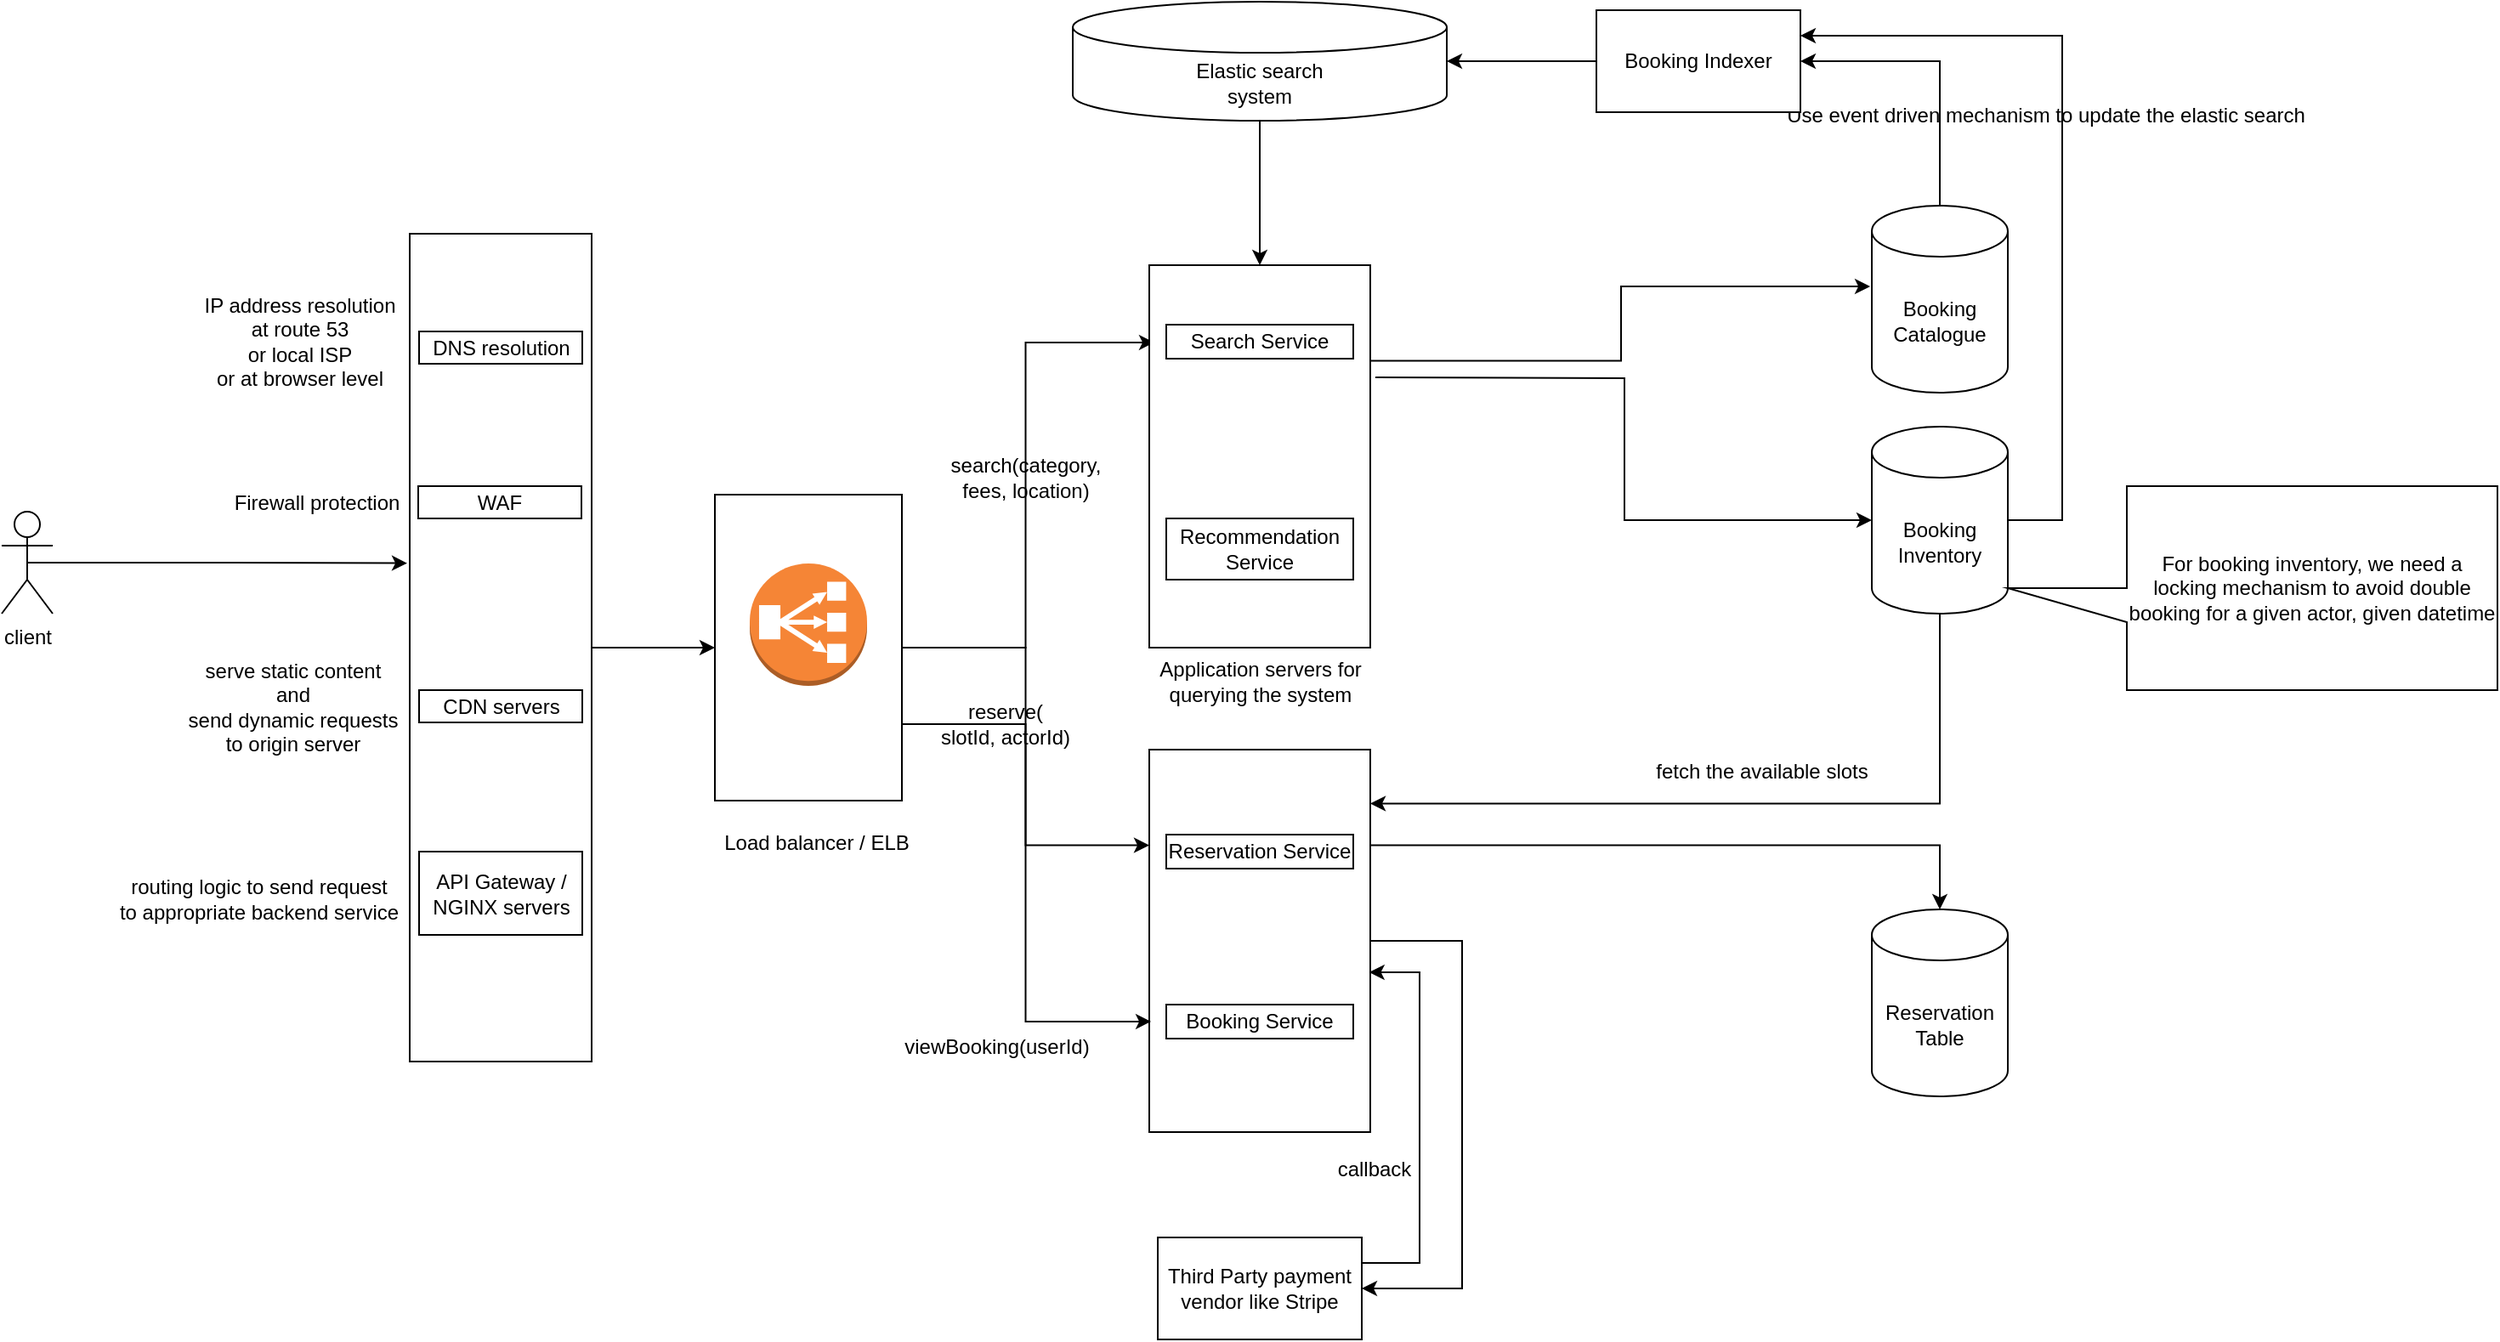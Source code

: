<mxfile version="25.0.3">
  <diagram name="Page-1" id="8aClEWyfX_VV-lluVNKH">
    <mxGraphModel dx="2676" dy="863" grid="1" gridSize="10" guides="1" tooltips="1" connect="1" arrows="1" fold="1" page="1" pageScale="1" pageWidth="827" pageHeight="1169" math="0" shadow="0">
      <root>
        <mxCell id="0" />
        <mxCell id="1" parent="0" />
        <mxCell id="xSLGstXJj4RpFk7l7EjF-11" style="edgeStyle=orthogonalEdgeStyle;rounded=0;orthogonalLoop=1;jettySize=auto;html=1;entryX=0.023;entryY=0.202;entryDx=0;entryDy=0;entryPerimeter=0;" parent="1" source="xSLGstXJj4RpFk7l7EjF-8" target="xSLGstXJj4RpFk7l7EjF-2" edge="1">
          <mxGeometry relative="1" as="geometry">
            <mxPoint x="320" y="210" as="targetPoint" />
          </mxGeometry>
        </mxCell>
        <mxCell id="xSLGstXJj4RpFk7l7EjF-35" style="edgeStyle=orthogonalEdgeStyle;rounded=0;orthogonalLoop=1;jettySize=auto;html=1;exitX=1;exitY=0.75;exitDx=0;exitDy=0;entryX=0;entryY=0.25;entryDx=0;entryDy=0;" parent="1" source="xSLGstXJj4RpFk7l7EjF-8" target="xSLGstXJj4RpFk7l7EjF-27" edge="1">
          <mxGeometry relative="1" as="geometry" />
        </mxCell>
        <mxCell id="xSLGstXJj4RpFk7l7EjF-8" value="" style="rounded=0;whiteSpace=wrap;html=1;" parent="1" vertex="1">
          <mxGeometry x="79.5" y="300" width="110" height="180" as="geometry" />
        </mxCell>
        <mxCell id="MOXymXWrBY1IFA7WFDLt-27" style="edgeStyle=orthogonalEdgeStyle;rounded=0;orthogonalLoop=1;jettySize=auto;html=1;exitX=0.5;exitY=0.5;exitDx=0;exitDy=0;exitPerimeter=0;entryX=-0.014;entryY=0.398;entryDx=0;entryDy=0;entryPerimeter=0;" edge="1" parent="1" source="xSLGstXJj4RpFk7l7EjF-1" target="MOXymXWrBY1IFA7WFDLt-15">
          <mxGeometry relative="1" as="geometry" />
        </mxCell>
        <mxCell id="xSLGstXJj4RpFk7l7EjF-1" value="client" style="shape=umlActor;verticalLabelPosition=bottom;verticalAlign=top;html=1;outlineConnect=0;" parent="1" vertex="1">
          <mxGeometry x="-340" y="310" width="30" height="60" as="geometry" />
        </mxCell>
        <mxCell id="xSLGstXJj4RpFk7l7EjF-2" value="" style="rounded=0;whiteSpace=wrap;html=1;" parent="1" vertex="1">
          <mxGeometry x="335" y="165" width="130" height="225" as="geometry" />
        </mxCell>
        <mxCell id="xSLGstXJj4RpFk7l7EjF-4" value="Search Service" style="rounded=0;whiteSpace=wrap;html=1;" parent="1" vertex="1">
          <mxGeometry x="345" y="200" width="110" height="20" as="geometry" />
        </mxCell>
        <mxCell id="xSLGstXJj4RpFk7l7EjF-5" value="Application servers for&lt;div&gt;querying the system&lt;/div&gt;" style="text;html=1;align=center;verticalAlign=middle;resizable=0;points=[];autosize=1;strokeColor=none;fillColor=none;" parent="1" vertex="1">
          <mxGeometry x="330" y="390" width="140" height="40" as="geometry" />
        </mxCell>
        <mxCell id="xSLGstXJj4RpFk7l7EjF-7" value="" style="outlineConnect=0;dashed=0;verticalLabelPosition=bottom;verticalAlign=top;align=center;html=1;shape=mxgraph.aws3.classic_load_balancer;fillColor=#F58536;gradientColor=none;" parent="1" vertex="1">
          <mxGeometry x="100" y="340.5" width="69" height="72" as="geometry" />
        </mxCell>
        <mxCell id="MOXymXWrBY1IFA7WFDLt-5" style="edgeStyle=orthogonalEdgeStyle;rounded=0;orthogonalLoop=1;jettySize=auto;html=1;entryX=1;entryY=0.5;entryDx=0;entryDy=0;exitX=0.5;exitY=0;exitDx=0;exitDy=0;exitPerimeter=0;" edge="1" parent="1" source="xSLGstXJj4RpFk7l7EjF-12" target="MOXymXWrBY1IFA7WFDLt-3">
          <mxGeometry relative="1" as="geometry" />
        </mxCell>
        <mxCell id="xSLGstXJj4RpFk7l7EjF-12" value="Booking Catalogue" style="shape=cylinder3;whiteSpace=wrap;html=1;boundedLbl=1;backgroundOutline=1;size=15;" parent="1" vertex="1">
          <mxGeometry x="760" y="130" width="80" height="110" as="geometry" />
        </mxCell>
        <mxCell id="MOXymXWrBY1IFA7WFDLt-7" style="edgeStyle=orthogonalEdgeStyle;rounded=0;orthogonalLoop=1;jettySize=auto;html=1;entryX=1;entryY=0.25;entryDx=0;entryDy=0;" edge="1" parent="1" source="xSLGstXJj4RpFk7l7EjF-14" target="MOXymXWrBY1IFA7WFDLt-3">
          <mxGeometry relative="1" as="geometry">
            <Array as="points">
              <mxPoint x="872" y="315" />
              <mxPoint x="872" y="30" />
            </Array>
          </mxGeometry>
        </mxCell>
        <mxCell id="xSLGstXJj4RpFk7l7EjF-14" value="Booking Inventory" style="shape=cylinder3;whiteSpace=wrap;html=1;boundedLbl=1;backgroundOutline=1;size=15;" parent="1" vertex="1">
          <mxGeometry x="760" y="260" width="80" height="110" as="geometry" />
        </mxCell>
        <mxCell id="xSLGstXJj4RpFk7l7EjF-15" value="search(category,&lt;div&gt;fees, location)&lt;/div&gt;" style="text;html=1;align=center;verticalAlign=middle;resizable=0;points=[];autosize=1;strokeColor=none;fillColor=none;" parent="1" vertex="1">
          <mxGeometry x="207" y="270" width="110" height="40" as="geometry" />
        </mxCell>
        <mxCell id="xSLGstXJj4RpFk7l7EjF-18" style="edgeStyle=orthogonalEdgeStyle;rounded=0;orthogonalLoop=1;jettySize=auto;html=1;exitX=1;exitY=0.25;exitDx=0;exitDy=0;entryX=-0.012;entryY=0.432;entryDx=0;entryDy=0;entryPerimeter=0;" parent="1" source="xSLGstXJj4RpFk7l7EjF-2" target="xSLGstXJj4RpFk7l7EjF-12" edge="1">
          <mxGeometry relative="1" as="geometry" />
        </mxCell>
        <mxCell id="xSLGstXJj4RpFk7l7EjF-19" style="edgeStyle=orthogonalEdgeStyle;rounded=0;orthogonalLoop=1;jettySize=auto;html=1;entryX=0;entryY=0.5;entryDx=0;entryDy=0;entryPerimeter=0;" parent="1" target="xSLGstXJj4RpFk7l7EjF-14" edge="1">
          <mxGeometry relative="1" as="geometry">
            <mxPoint x="468" y="231" as="sourcePoint" />
          </mxGeometry>
        </mxCell>
        <mxCell id="xSLGstXJj4RpFk7l7EjF-25" style="edgeStyle=orthogonalEdgeStyle;rounded=0;orthogonalLoop=1;jettySize=auto;html=1;entryX=0.5;entryY=0;entryDx=0;entryDy=0;" parent="1" source="xSLGstXJj4RpFk7l7EjF-20" target="xSLGstXJj4RpFk7l7EjF-2" edge="1">
          <mxGeometry relative="1" as="geometry" />
        </mxCell>
        <mxCell id="xSLGstXJj4RpFk7l7EjF-20" value="Elastic search&lt;div&gt;system&lt;/div&gt;" style="shape=cylinder3;whiteSpace=wrap;html=1;boundedLbl=1;backgroundOutline=1;size=15;" parent="1" vertex="1">
          <mxGeometry x="290" y="10" width="220" height="70" as="geometry" />
        </mxCell>
        <mxCell id="xSLGstXJj4RpFk7l7EjF-24" value="Use event driven mechanism to update the elastic search" style="text;html=1;align=center;verticalAlign=middle;resizable=0;points=[];autosize=1;strokeColor=none;fillColor=none;" parent="1" vertex="1">
          <mxGeometry x="697" y="62" width="330" height="30" as="geometry" />
        </mxCell>
        <mxCell id="MOXymXWrBY1IFA7WFDLt-9" style="edgeStyle=orthogonalEdgeStyle;rounded=0;orthogonalLoop=1;jettySize=auto;html=1;exitX=1;exitY=0.5;exitDx=0;exitDy=0;entryX=1;entryY=0.5;entryDx=0;entryDy=0;" edge="1" parent="1" source="xSLGstXJj4RpFk7l7EjF-27" target="MOXymXWrBY1IFA7WFDLt-8">
          <mxGeometry relative="1" as="geometry">
            <Array as="points">
              <mxPoint x="519" y="562" />
              <mxPoint x="519" y="767" />
            </Array>
          </mxGeometry>
        </mxCell>
        <mxCell id="xSLGstXJj4RpFk7l7EjF-27" value="" style="rounded=0;whiteSpace=wrap;html=1;" parent="1" vertex="1">
          <mxGeometry x="335" y="450" width="130" height="225" as="geometry" />
        </mxCell>
        <mxCell id="xSLGstXJj4RpFk7l7EjF-29" value="Reservation Service" style="rounded=0;whiteSpace=wrap;html=1;" parent="1" vertex="1">
          <mxGeometry x="345" y="500" width="110" height="20" as="geometry" />
        </mxCell>
        <mxCell id="xSLGstXJj4RpFk7l7EjF-30" value="Booking Service" style="rounded=0;whiteSpace=wrap;html=1;" parent="1" vertex="1">
          <mxGeometry x="345" y="600" width="110" height="20" as="geometry" />
        </mxCell>
        <mxCell id="xSLGstXJj4RpFk7l7EjF-31" value="Reservation&lt;div&gt;Table&lt;/div&gt;" style="shape=cylinder3;whiteSpace=wrap;html=1;boundedLbl=1;backgroundOutline=1;size=15;" parent="1" vertex="1">
          <mxGeometry x="760" y="544" width="80" height="110" as="geometry" />
        </mxCell>
        <mxCell id="xSLGstXJj4RpFk7l7EjF-33" style="edgeStyle=orthogonalEdgeStyle;rounded=0;orthogonalLoop=1;jettySize=auto;html=1;exitX=0.5;exitY=1;exitDx=0;exitDy=0;exitPerimeter=0;entryX=1;entryY=0.141;entryDx=0;entryDy=0;entryPerimeter=0;" parent="1" source="xSLGstXJj4RpFk7l7EjF-14" target="xSLGstXJj4RpFk7l7EjF-27" edge="1">
          <mxGeometry relative="1" as="geometry">
            <Array as="points">
              <mxPoint x="800" y="482" />
            </Array>
          </mxGeometry>
        </mxCell>
        <mxCell id="xSLGstXJj4RpFk7l7EjF-34" value="fetch the available slots" style="text;html=1;align=center;verticalAlign=middle;resizable=0;points=[];autosize=1;strokeColor=none;fillColor=none;" parent="1" vertex="1">
          <mxGeometry x="620" y="448" width="150" height="30" as="geometry" />
        </mxCell>
        <mxCell id="xSLGstXJj4RpFk7l7EjF-37" value="reserve(&lt;div&gt;slotId, actorId)&lt;/div&gt;" style="text;html=1;align=center;verticalAlign=middle;resizable=0;points=[];autosize=1;strokeColor=none;fillColor=none;" parent="1" vertex="1">
          <mxGeometry x="200" y="415" width="100" height="40" as="geometry" />
        </mxCell>
        <mxCell id="xSLGstXJj4RpFk7l7EjF-40" style="edgeStyle=orthogonalEdgeStyle;rounded=0;orthogonalLoop=1;jettySize=auto;html=1;entryX=0.008;entryY=0.711;entryDx=0;entryDy=0;entryPerimeter=0;" parent="1" source="xSLGstXJj4RpFk7l7EjF-8" target="xSLGstXJj4RpFk7l7EjF-27" edge="1">
          <mxGeometry relative="1" as="geometry" />
        </mxCell>
        <mxCell id="xSLGstXJj4RpFk7l7EjF-41" value="viewBooking(userId)" style="text;html=1;align=center;verticalAlign=middle;resizable=0;points=[];autosize=1;strokeColor=none;fillColor=none;" parent="1" vertex="1">
          <mxGeometry x="180" y="610" width="130" height="30" as="geometry" />
        </mxCell>
        <mxCell id="xSLGstXJj4RpFk7l7EjF-42" value="For booking inventory, we need a locking mechanism to avoid double booking for a given actor, given datetime" style="shape=callout;whiteSpace=wrap;html=1;perimeter=calloutPerimeter;direction=south;size=70;position=0.5;" parent="1" vertex="1">
          <mxGeometry x="840" y="295" width="288" height="120" as="geometry" />
        </mxCell>
        <mxCell id="MOXymXWrBY1IFA7WFDLt-1" value="Recommendation Service" style="rounded=0;whiteSpace=wrap;html=1;" vertex="1" parent="1">
          <mxGeometry x="345" y="314" width="110" height="36" as="geometry" />
        </mxCell>
        <mxCell id="MOXymXWrBY1IFA7WFDLt-3" value="Booking Indexer" style="rounded=0;whiteSpace=wrap;html=1;" vertex="1" parent="1">
          <mxGeometry x="598" y="15" width="120" height="60" as="geometry" />
        </mxCell>
        <mxCell id="MOXymXWrBY1IFA7WFDLt-6" style="edgeStyle=orthogonalEdgeStyle;rounded=0;orthogonalLoop=1;jettySize=auto;html=1;entryX=1;entryY=0.5;entryDx=0;entryDy=0;entryPerimeter=0;" edge="1" parent="1" source="MOXymXWrBY1IFA7WFDLt-3" target="xSLGstXJj4RpFk7l7EjF-20">
          <mxGeometry relative="1" as="geometry" />
        </mxCell>
        <mxCell id="MOXymXWrBY1IFA7WFDLt-8" value="Third Party payment vendor like Stripe" style="rounded=0;whiteSpace=wrap;html=1;" vertex="1" parent="1">
          <mxGeometry x="340" y="737" width="120" height="60" as="geometry" />
        </mxCell>
        <mxCell id="MOXymXWrBY1IFA7WFDLt-10" style="edgeStyle=orthogonalEdgeStyle;rounded=0;orthogonalLoop=1;jettySize=auto;html=1;exitX=1;exitY=0.25;exitDx=0;exitDy=0;entryX=0.5;entryY=0;entryDx=0;entryDy=0;entryPerimeter=0;" edge="1" parent="1" source="xSLGstXJj4RpFk7l7EjF-27" target="xSLGstXJj4RpFk7l7EjF-31">
          <mxGeometry relative="1" as="geometry" />
        </mxCell>
        <mxCell id="MOXymXWrBY1IFA7WFDLt-11" style="edgeStyle=orthogonalEdgeStyle;rounded=0;orthogonalLoop=1;jettySize=auto;html=1;exitX=1;exitY=0.25;exitDx=0;exitDy=0;entryX=0.995;entryY=0.582;entryDx=0;entryDy=0;entryPerimeter=0;" edge="1" parent="1" source="MOXymXWrBY1IFA7WFDLt-8" target="xSLGstXJj4RpFk7l7EjF-27">
          <mxGeometry relative="1" as="geometry">
            <Array as="points">
              <mxPoint x="494" y="752" />
              <mxPoint x="494" y="581" />
            </Array>
          </mxGeometry>
        </mxCell>
        <mxCell id="MOXymXWrBY1IFA7WFDLt-12" value="callback" style="text;html=1;align=center;verticalAlign=middle;resizable=0;points=[];autosize=1;strokeColor=none;fillColor=none;" vertex="1" parent="1">
          <mxGeometry x="436" y="684" width="61" height="26" as="geometry" />
        </mxCell>
        <mxCell id="MOXymXWrBY1IFA7WFDLt-18" style="edgeStyle=orthogonalEdgeStyle;rounded=0;orthogonalLoop=1;jettySize=auto;html=1;exitX=1;exitY=0.5;exitDx=0;exitDy=0;entryX=0;entryY=0.5;entryDx=0;entryDy=0;" edge="1" parent="1" source="MOXymXWrBY1IFA7WFDLt-15" target="xSLGstXJj4RpFk7l7EjF-8">
          <mxGeometry relative="1" as="geometry" />
        </mxCell>
        <mxCell id="MOXymXWrBY1IFA7WFDLt-15" value="" style="rounded=0;whiteSpace=wrap;html=1;" vertex="1" parent="1">
          <mxGeometry x="-100" y="146.5" width="107" height="487" as="geometry" />
        </mxCell>
        <mxCell id="MOXymXWrBY1IFA7WFDLt-16" value="DNS resolution" style="rounded=0;whiteSpace=wrap;html=1;" vertex="1" parent="1">
          <mxGeometry x="-94.5" y="204" width="96" height="19" as="geometry" />
        </mxCell>
        <mxCell id="MOXymXWrBY1IFA7WFDLt-22" value="Load balancer / ELB" style="text;html=1;align=center;verticalAlign=middle;resizable=0;points=[];autosize=1;strokeColor=none;fillColor=none;" vertex="1" parent="1">
          <mxGeometry x="75" y="492" width="127" height="26" as="geometry" />
        </mxCell>
        <mxCell id="MOXymXWrBY1IFA7WFDLt-28" value="CDN servers" style="rounded=0;whiteSpace=wrap;html=1;" vertex="1" parent="1">
          <mxGeometry x="-94.5" y="415" width="96" height="19" as="geometry" />
        </mxCell>
        <mxCell id="MOXymXWrBY1IFA7WFDLt-29" value="API Gateway / NGINX servers" style="rounded=0;whiteSpace=wrap;html=1;" vertex="1" parent="1">
          <mxGeometry x="-94.5" y="510" width="96" height="49" as="geometry" />
        </mxCell>
        <mxCell id="MOXymXWrBY1IFA7WFDLt-32" value="WAF" style="rounded=0;whiteSpace=wrap;html=1;" vertex="1" parent="1">
          <mxGeometry x="-95" y="295" width="96" height="19" as="geometry" />
        </mxCell>
        <mxCell id="MOXymXWrBY1IFA7WFDLt-33" value="routing logic to send request&lt;div&gt;to appropriate backend service&lt;/div&gt;" style="text;html=1;align=center;verticalAlign=middle;resizable=0;points=[];autosize=1;strokeColor=none;fillColor=none;" vertex="1" parent="1">
          <mxGeometry x="-284.5" y="518" width="190" height="40" as="geometry" />
        </mxCell>
        <mxCell id="MOXymXWrBY1IFA7WFDLt-37" value="serve static content&lt;div&gt;and&lt;/div&gt;&lt;div&gt;send dynamic requests&lt;/div&gt;&lt;div&gt;to origin server&lt;/div&gt;" style="text;html=1;align=center;verticalAlign=middle;resizable=0;points=[];autosize=1;strokeColor=none;fillColor=none;" vertex="1" parent="1">
          <mxGeometry x="-244.5" y="390" width="150" height="70" as="geometry" />
        </mxCell>
        <mxCell id="MOXymXWrBY1IFA7WFDLt-38" value="Firewall protection" style="text;html=1;align=center;verticalAlign=middle;resizable=0;points=[];autosize=1;strokeColor=none;fillColor=none;" vertex="1" parent="1">
          <mxGeometry x="-215" y="289.5" width="120" height="30" as="geometry" />
        </mxCell>
        <mxCell id="MOXymXWrBY1IFA7WFDLt-39" value="IP address resolution&lt;div&gt;at route 53&lt;/div&gt;&lt;div&gt;or local ISP&lt;/div&gt;&lt;div&gt;or at browser level&lt;/div&gt;" style="text;html=1;align=center;verticalAlign=middle;resizable=0;points=[];autosize=1;strokeColor=none;fillColor=none;" vertex="1" parent="1">
          <mxGeometry x="-235" y="175" width="140" height="70" as="geometry" />
        </mxCell>
      </root>
    </mxGraphModel>
  </diagram>
</mxfile>
